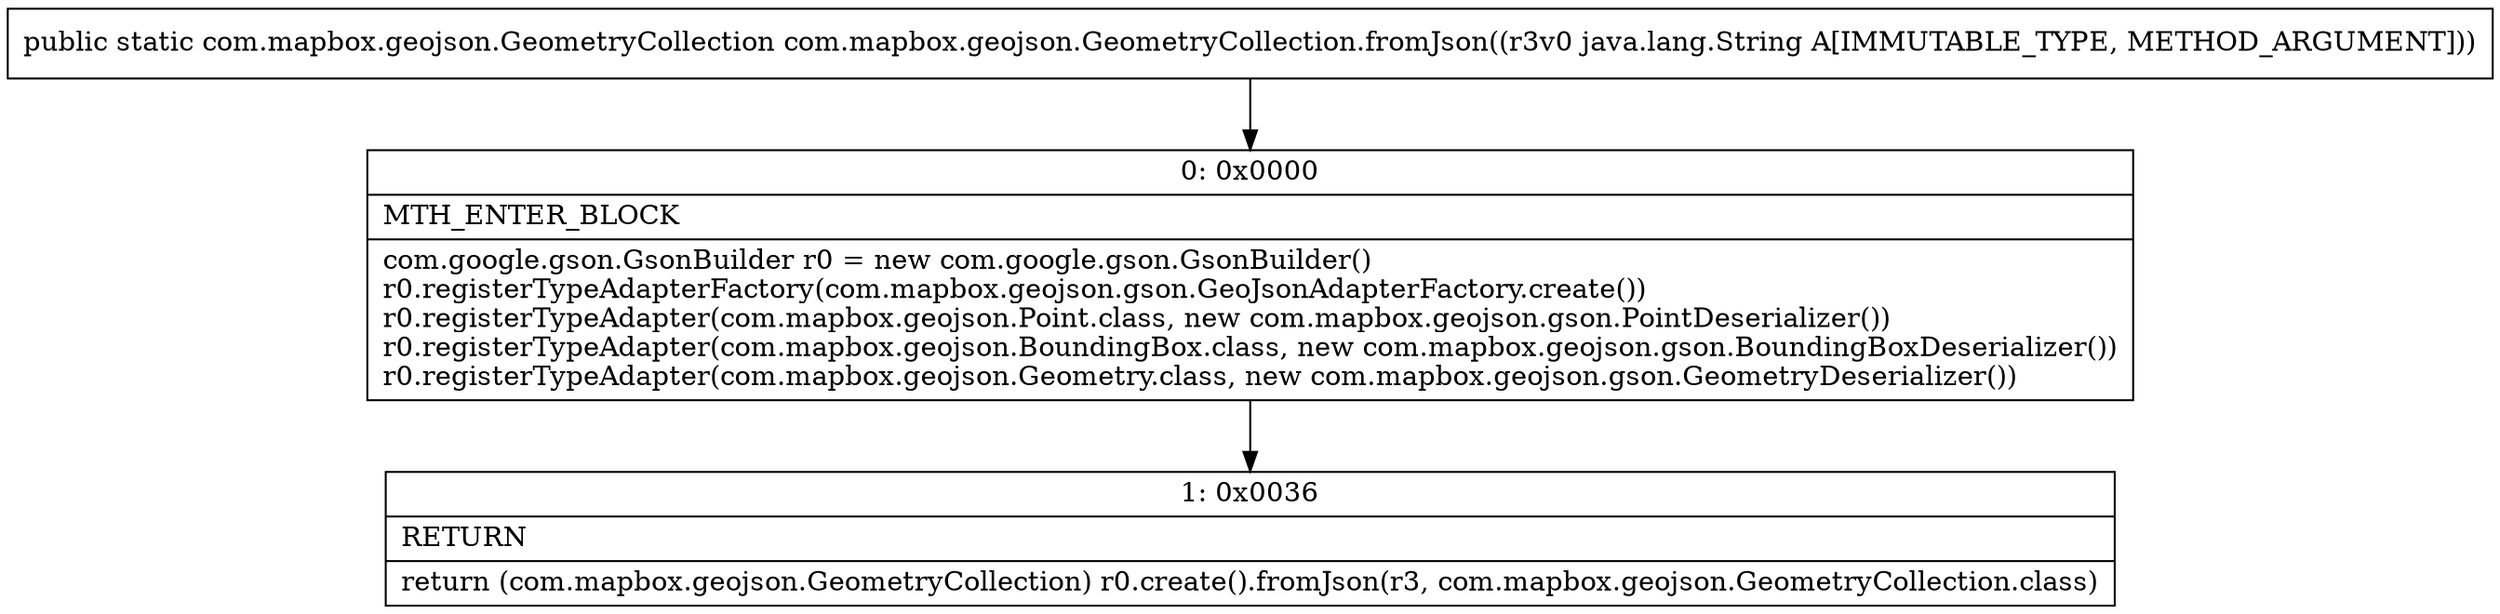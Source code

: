 digraph "CFG forcom.mapbox.geojson.GeometryCollection.fromJson(Ljava\/lang\/String;)Lcom\/mapbox\/geojson\/GeometryCollection;" {
Node_0 [shape=record,label="{0\:\ 0x0000|MTH_ENTER_BLOCK\l|com.google.gson.GsonBuilder r0 = new com.google.gson.GsonBuilder()\lr0.registerTypeAdapterFactory(com.mapbox.geojson.gson.GeoJsonAdapterFactory.create())\lr0.registerTypeAdapter(com.mapbox.geojson.Point.class, new com.mapbox.geojson.gson.PointDeserializer())\lr0.registerTypeAdapter(com.mapbox.geojson.BoundingBox.class, new com.mapbox.geojson.gson.BoundingBoxDeserializer())\lr0.registerTypeAdapter(com.mapbox.geojson.Geometry.class, new com.mapbox.geojson.gson.GeometryDeserializer())\l}"];
Node_1 [shape=record,label="{1\:\ 0x0036|RETURN\l|return (com.mapbox.geojson.GeometryCollection) r0.create().fromJson(r3, com.mapbox.geojson.GeometryCollection.class)\l}"];
MethodNode[shape=record,label="{public static com.mapbox.geojson.GeometryCollection com.mapbox.geojson.GeometryCollection.fromJson((r3v0 java.lang.String A[IMMUTABLE_TYPE, METHOD_ARGUMENT])) }"];
MethodNode -> Node_0;
Node_0 -> Node_1;
}


